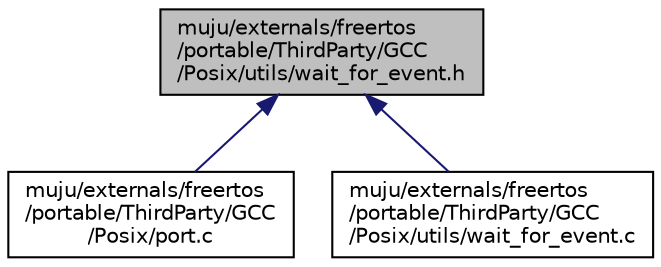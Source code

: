 digraph "muju/externals/freertos/portable/ThirdParty/GCC/Posix/utils/wait_for_event.h"
{
  edge [fontname="Helvetica",fontsize="10",labelfontname="Helvetica",labelfontsize="10"];
  node [fontname="Helvetica",fontsize="10",shape=record];
  Node3 [label="muju/externals/freertos\l/portable/ThirdParty/GCC\l/Posix/utils/wait_for_event.h",height=0.2,width=0.4,color="black", fillcolor="grey75", style="filled", fontcolor="black"];
  Node3 -> Node4 [dir="back",color="midnightblue",fontsize="10",style="solid"];
  Node4 [label="muju/externals/freertos\l/portable/ThirdParty/GCC\l/Posix/port.c",height=0.2,width=0.4,color="black", fillcolor="white", style="filled",URL="$externals_2freertos_2portable_2_third_party_2_g_c_c_2_posix_2port_8c.html"];
  Node3 -> Node5 [dir="back",color="midnightblue",fontsize="10",style="solid"];
  Node5 [label="muju/externals/freertos\l/portable/ThirdParty/GCC\l/Posix/utils/wait_for_event.c",height=0.2,width=0.4,color="black", fillcolor="white", style="filled",URL="$wait__for__event_8c.html"];
}
